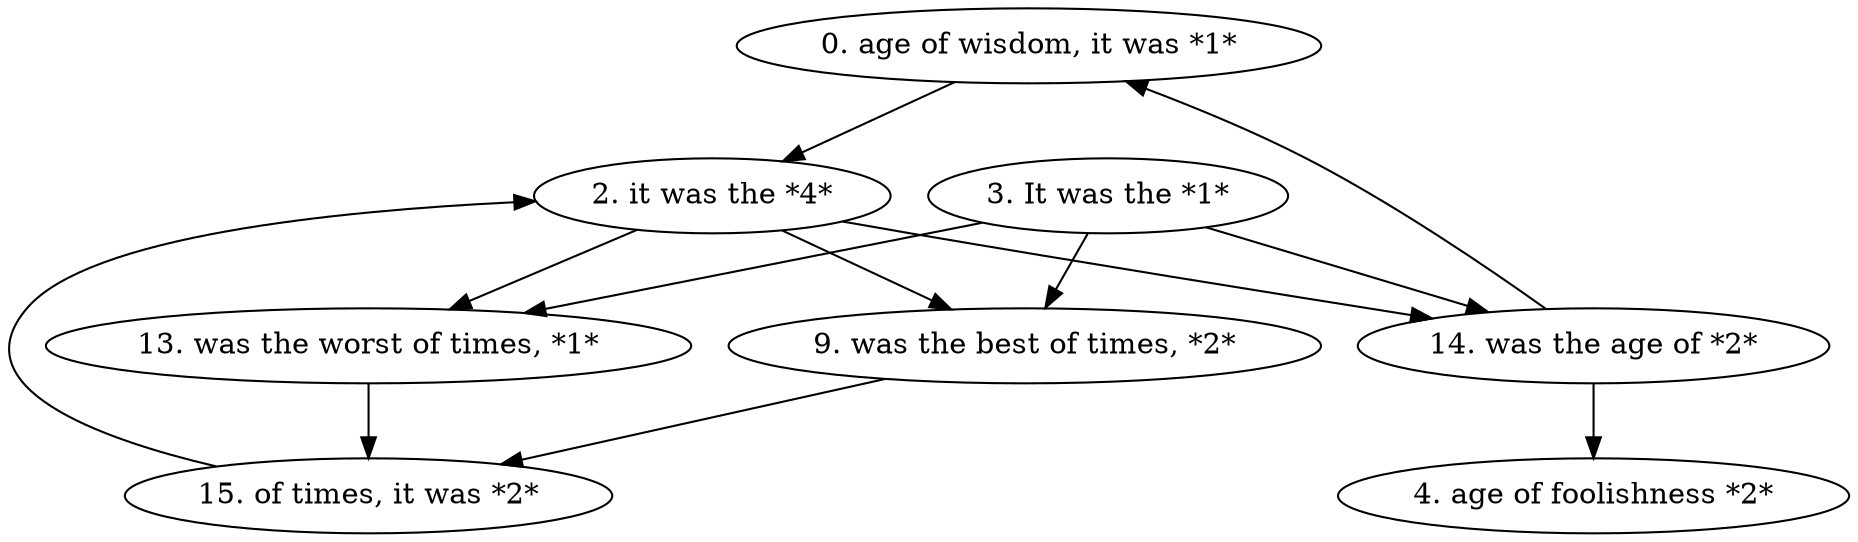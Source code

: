 digraph G {
	node0 [label="0. age of wisdom, it was *1*"];
	node2 [label="2. it was the *4*"];
	node3 [label="3. It was the *1*"];
	node4 [label="4. age of foolishness *2*"];
	node9 [label="9. was the best of times, *2*"];
	node13 [label="13. was the worst of times, *1*"];
	node14 [label="14. was the age of *2*"];
	node15 [label="15. of times, it was *2*"];
	node15 -> node2;
	node14 -> node0;
	node14 -> node4;
	node13 -> node15;
	node9 -> node15;
	node3 -> node9;
	node3 -> node13;
	node3 -> node14;
	node2 -> node9;
	node2 -> node13;
	node2 -> node14;
	node0 -> node2;
}